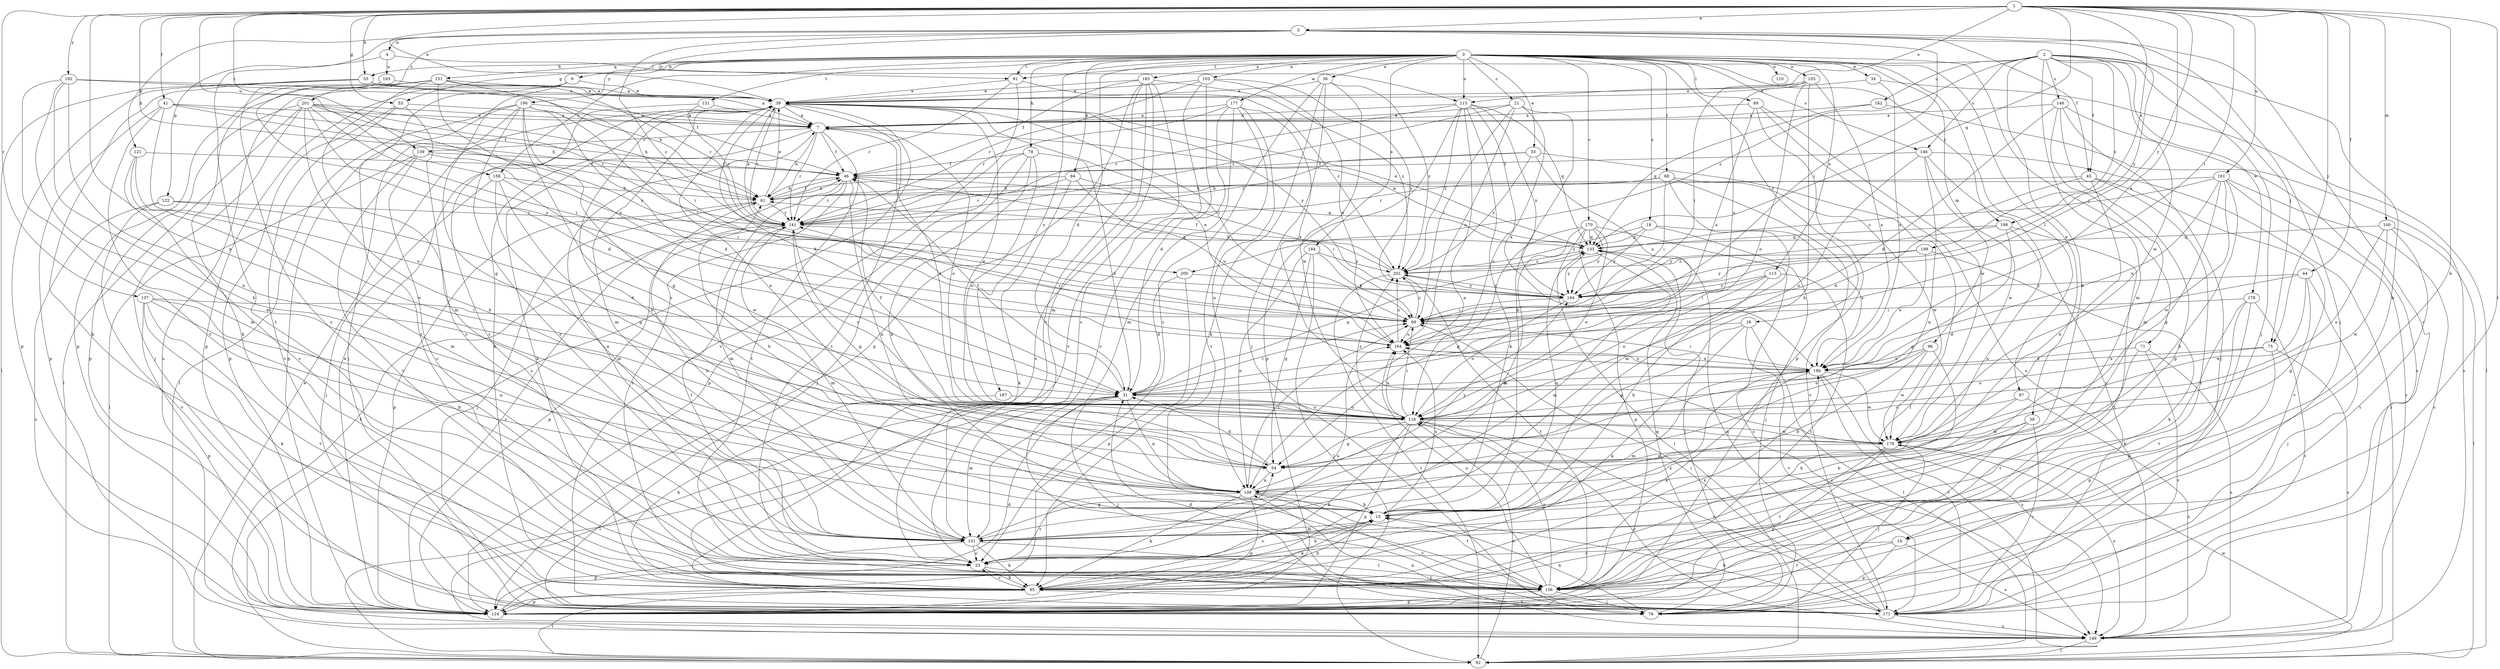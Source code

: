 strict digraph  {
0;
1;
2;
3;
4;
7;
9;
14;
15;
16;
18;
21;
23;
31;
33;
34;
36;
38;
39;
41;
44;
45;
46;
53;
54;
55;
61;
68;
69;
71;
75;
76;
78;
84;
85;
87;
89;
91;
92;
96;
100;
101;
103;
105;
108;
110;
113;
115;
116;
121;
122;
124;
131;
133;
137;
139;
141;
146;
148;
149;
151;
156;
158;
161;
162;
163;
164;
170;
171;
177;
178;
179;
183;
184;
186;
187;
190;
192;
194;
198;
199;
200;
201;
202;
0 -> 9  [label=b];
0 -> 16  [label=c];
0 -> 18  [label=c];
0 -> 21  [label=c];
0 -> 31  [label=d];
0 -> 33  [label=e];
0 -> 34  [label=e];
0 -> 36  [label=e];
0 -> 38  [label=e];
0 -> 53  [label=g];
0 -> 55  [label=h];
0 -> 68  [label=i];
0 -> 71  [label=j];
0 -> 78  [label=k];
0 -> 84  [label=k];
0 -> 87  [label=l];
0 -> 89  [label=l];
0 -> 91  [label=l];
0 -> 96  [label=m];
0 -> 103  [label=n];
0 -> 105  [label=n];
0 -> 110  [label=o];
0 -> 113  [label=o];
0 -> 115  [label=o];
0 -> 131  [label=q];
0 -> 146  [label=s];
0 -> 151  [label=t];
0 -> 158  [label=u];
0 -> 170  [label=v];
0 -> 177  [label=w];
0 -> 183  [label=x];
0 -> 184  [label=x];
0 -> 187  [label=y];
0 -> 190  [label=y];
0 -> 198  [label=z];
1 -> 3  [label=a];
1 -> 14  [label=b];
1 -> 39  [label=e];
1 -> 41  [label=f];
1 -> 44  [label=f];
1 -> 53  [label=g];
1 -> 55  [label=h];
1 -> 61  [label=h];
1 -> 69  [label=i];
1 -> 75  [label=j];
1 -> 100  [label=m];
1 -> 108  [label=n];
1 -> 115  [label=o];
1 -> 133  [label=q];
1 -> 137  [label=r];
1 -> 139  [label=r];
1 -> 156  [label=t];
1 -> 158  [label=u];
1 -> 161  [label=u];
1 -> 186  [label=x];
1 -> 192  [label=y];
1 -> 194  [label=y];
1 -> 198  [label=z];
2 -> 14  [label=b];
2 -> 15  [label=b];
2 -> 45  [label=f];
2 -> 75  [label=j];
2 -> 76  [label=j];
2 -> 91  [label=l];
2 -> 101  [label=m];
2 -> 146  [label=s];
2 -> 148  [label=s];
2 -> 162  [label=u];
2 -> 178  [label=w];
2 -> 179  [label=w];
2 -> 199  [label=z];
2 -> 200  [label=z];
3 -> 4  [label=a];
3 -> 45  [label=f];
3 -> 69  [label=i];
3 -> 76  [label=j];
3 -> 115  [label=o];
3 -> 121  [label=p];
3 -> 122  [label=p];
3 -> 171  [label=v];
3 -> 194  [label=y];
3 -> 200  [label=z];
3 -> 201  [label=z];
4 -> 91  [label=l];
4 -> 156  [label=t];
4 -> 163  [label=u];
7 -> 46  [label=f];
7 -> 61  [label=h];
7 -> 85  [label=k];
7 -> 116  [label=o];
7 -> 139  [label=r];
7 -> 141  [label=r];
7 -> 156  [label=t];
9 -> 39  [label=e];
9 -> 54  [label=g];
9 -> 124  [label=p];
9 -> 156  [label=t];
14 -> 23  [label=c];
14 -> 124  [label=p];
14 -> 149  [label=s];
14 -> 156  [label=t];
15 -> 23  [label=c];
15 -> 85  [label=k];
15 -> 101  [label=m];
15 -> 133  [label=q];
15 -> 164  [label=u];
16 -> 54  [label=g];
16 -> 85  [label=k];
16 -> 92  [label=l];
16 -> 164  [label=u];
16 -> 171  [label=v];
18 -> 76  [label=j];
18 -> 133  [label=q];
18 -> 186  [label=x];
18 -> 194  [label=y];
18 -> 202  [label=z];
21 -> 7  [label=a];
21 -> 15  [label=b];
21 -> 69  [label=i];
21 -> 116  [label=o];
21 -> 141  [label=r];
21 -> 164  [label=u];
23 -> 7  [label=a];
23 -> 15  [label=b];
23 -> 85  [label=k];
23 -> 141  [label=r];
23 -> 156  [label=t];
23 -> 164  [label=u];
23 -> 186  [label=x];
31 -> 46  [label=f];
31 -> 69  [label=i];
31 -> 76  [label=j];
31 -> 92  [label=l];
31 -> 101  [label=m];
31 -> 108  [label=n];
31 -> 116  [label=o];
31 -> 133  [label=q];
33 -> 46  [label=f];
33 -> 92  [label=l];
33 -> 141  [label=r];
33 -> 164  [label=u];
33 -> 202  [label=z];
34 -> 39  [label=e];
34 -> 92  [label=l];
34 -> 186  [label=x];
36 -> 23  [label=c];
36 -> 39  [label=e];
36 -> 76  [label=j];
36 -> 85  [label=k];
36 -> 179  [label=w];
36 -> 202  [label=z];
38 -> 15  [label=b];
38 -> 156  [label=t];
38 -> 171  [label=v];
38 -> 179  [label=w];
39 -> 7  [label=a];
39 -> 15  [label=b];
39 -> 31  [label=d];
39 -> 69  [label=i];
39 -> 85  [label=k];
39 -> 101  [label=m];
39 -> 141  [label=r];
39 -> 149  [label=s];
39 -> 156  [label=t];
39 -> 194  [label=y];
41 -> 7  [label=a];
41 -> 46  [label=f];
41 -> 61  [label=h];
41 -> 101  [label=m];
41 -> 116  [label=o];
41 -> 124  [label=p];
44 -> 31  [label=d];
44 -> 54  [label=g];
44 -> 76  [label=j];
44 -> 179  [label=w];
44 -> 194  [label=y];
45 -> 31  [label=d];
45 -> 61  [label=h];
45 -> 108  [label=n];
45 -> 156  [label=t];
45 -> 171  [label=v];
46 -> 61  [label=h];
46 -> 101  [label=m];
46 -> 108  [label=n];
46 -> 133  [label=q];
46 -> 141  [label=r];
46 -> 156  [label=t];
53 -> 7  [label=a];
53 -> 23  [label=c];
53 -> 124  [label=p];
53 -> 171  [label=v];
54 -> 31  [label=d];
54 -> 39  [label=e];
54 -> 108  [label=n];
55 -> 39  [label=e];
55 -> 46  [label=f];
55 -> 61  [label=h];
55 -> 85  [label=k];
55 -> 92  [label=l];
55 -> 124  [label=p];
61 -> 39  [label=e];
61 -> 46  [label=f];
61 -> 76  [label=j];
61 -> 124  [label=p];
61 -> 141  [label=r];
68 -> 61  [label=h];
68 -> 69  [label=i];
68 -> 101  [label=m];
68 -> 141  [label=r];
68 -> 171  [label=v];
68 -> 179  [label=w];
69 -> 164  [label=u];
69 -> 202  [label=z];
71 -> 149  [label=s];
71 -> 156  [label=t];
71 -> 171  [label=v];
71 -> 186  [label=x];
75 -> 116  [label=o];
75 -> 124  [label=p];
75 -> 149  [label=s];
75 -> 186  [label=x];
76 -> 15  [label=b];
76 -> 133  [label=q];
78 -> 15  [label=b];
78 -> 31  [label=d];
78 -> 46  [label=f];
78 -> 76  [label=j];
78 -> 116  [label=o];
78 -> 124  [label=p];
84 -> 61  [label=h];
84 -> 69  [label=i];
84 -> 85  [label=k];
84 -> 141  [label=r];
84 -> 164  [label=u];
85 -> 15  [label=b];
85 -> 23  [label=c];
85 -> 92  [label=l];
85 -> 124  [label=p];
85 -> 171  [label=v];
87 -> 23  [label=c];
87 -> 116  [label=o];
87 -> 149  [label=s];
89 -> 7  [label=a];
89 -> 124  [label=p];
89 -> 149  [label=s];
89 -> 164  [label=u];
89 -> 179  [label=w];
91 -> 39  [label=e];
91 -> 141  [label=r];
91 -> 171  [label=v];
91 -> 202  [label=z];
92 -> 39  [label=e];
92 -> 46  [label=f];
92 -> 116  [label=o];
92 -> 179  [label=w];
96 -> 15  [label=b];
96 -> 85  [label=k];
96 -> 116  [label=o];
96 -> 179  [label=w];
96 -> 186  [label=x];
100 -> 92  [label=l];
100 -> 116  [label=o];
100 -> 133  [label=q];
100 -> 156  [label=t];
100 -> 179  [label=w];
101 -> 23  [label=c];
101 -> 54  [label=g];
101 -> 61  [label=h];
101 -> 85  [label=k];
101 -> 124  [label=p];
101 -> 156  [label=t];
103 -> 23  [label=c];
103 -> 39  [label=e];
103 -> 141  [label=r];
103 -> 164  [label=u];
103 -> 171  [label=v];
103 -> 194  [label=y];
105 -> 15  [label=b];
105 -> 39  [label=e];
105 -> 69  [label=i];
105 -> 116  [label=o];
105 -> 164  [label=u];
105 -> 186  [label=x];
108 -> 15  [label=b];
108 -> 23  [label=c];
108 -> 61  [label=h];
108 -> 69  [label=i];
108 -> 85  [label=k];
108 -> 124  [label=p];
108 -> 156  [label=t];
108 -> 171  [label=v];
108 -> 194  [label=y];
113 -> 15  [label=b];
113 -> 69  [label=i];
113 -> 116  [label=o];
113 -> 156  [label=t];
113 -> 194  [label=y];
115 -> 7  [label=a];
115 -> 85  [label=k];
115 -> 108  [label=n];
115 -> 124  [label=p];
115 -> 133  [label=q];
115 -> 141  [label=r];
115 -> 186  [label=x];
115 -> 194  [label=y];
115 -> 202  [label=z];
116 -> 7  [label=a];
116 -> 39  [label=e];
116 -> 46  [label=f];
116 -> 54  [label=g];
116 -> 69  [label=i];
116 -> 85  [label=k];
116 -> 124  [label=p];
116 -> 141  [label=r];
116 -> 149  [label=s];
116 -> 164  [label=u];
116 -> 171  [label=v];
116 -> 179  [label=w];
116 -> 202  [label=z];
121 -> 23  [label=c];
121 -> 46  [label=f];
121 -> 101  [label=m];
121 -> 179  [label=w];
122 -> 31  [label=d];
122 -> 141  [label=r];
122 -> 149  [label=s];
122 -> 171  [label=v];
124 -> 31  [label=d];
124 -> 39  [label=e];
124 -> 141  [label=r];
131 -> 23  [label=c];
131 -> 39  [label=e];
131 -> 69  [label=i];
131 -> 85  [label=k];
131 -> 101  [label=m];
131 -> 141  [label=r];
131 -> 149  [label=s];
131 -> 164  [label=u];
133 -> 7  [label=a];
133 -> 39  [label=e];
133 -> 76  [label=j];
133 -> 101  [label=m];
133 -> 194  [label=y];
133 -> 202  [label=z];
137 -> 15  [label=b];
137 -> 69  [label=i];
137 -> 85  [label=k];
137 -> 108  [label=n];
137 -> 124  [label=p];
137 -> 156  [label=t];
139 -> 23  [label=c];
139 -> 46  [label=f];
139 -> 69  [label=i];
139 -> 92  [label=l];
139 -> 156  [label=t];
141 -> 39  [label=e];
141 -> 54  [label=g];
141 -> 101  [label=m];
141 -> 124  [label=p];
141 -> 133  [label=q];
146 -> 46  [label=f];
146 -> 92  [label=l];
146 -> 108  [label=n];
146 -> 116  [label=o];
146 -> 171  [label=v];
146 -> 179  [label=w];
148 -> 7  [label=a];
148 -> 31  [label=d];
148 -> 76  [label=j];
148 -> 101  [label=m];
148 -> 124  [label=p];
148 -> 149  [label=s];
149 -> 92  [label=l];
149 -> 108  [label=n];
151 -> 7  [label=a];
151 -> 23  [label=c];
151 -> 141  [label=r];
156 -> 76  [label=j];
156 -> 116  [label=o];
156 -> 124  [label=p];
156 -> 164  [label=u];
156 -> 186  [label=x];
158 -> 54  [label=g];
158 -> 61  [label=h];
158 -> 76  [label=j];
158 -> 101  [label=m];
158 -> 179  [label=w];
161 -> 15  [label=b];
161 -> 54  [label=g];
161 -> 61  [label=h];
161 -> 149  [label=s];
161 -> 171  [label=v];
161 -> 179  [label=w];
161 -> 186  [label=x];
161 -> 202  [label=z];
162 -> 7  [label=a];
162 -> 133  [label=q];
162 -> 149  [label=s];
163 -> 39  [label=e];
163 -> 124  [label=p];
163 -> 164  [label=u];
164 -> 39  [label=e];
164 -> 141  [label=r];
164 -> 186  [label=x];
164 -> 202  [label=z];
170 -> 54  [label=g];
170 -> 92  [label=l];
170 -> 101  [label=m];
170 -> 116  [label=o];
170 -> 124  [label=p];
170 -> 133  [label=q];
170 -> 149  [label=s];
170 -> 194  [label=y];
171 -> 15  [label=b];
171 -> 31  [label=d];
171 -> 69  [label=i];
171 -> 133  [label=q];
171 -> 149  [label=s];
177 -> 7  [label=a];
177 -> 31  [label=d];
177 -> 101  [label=m];
177 -> 108  [label=n];
177 -> 141  [label=r];
177 -> 156  [label=t];
177 -> 186  [label=x];
178 -> 69  [label=i];
178 -> 85  [label=k];
178 -> 124  [label=p];
178 -> 156  [label=t];
178 -> 171  [label=v];
179 -> 54  [label=g];
179 -> 76  [label=j];
179 -> 124  [label=p];
179 -> 149  [label=s];
179 -> 156  [label=t];
183 -> 23  [label=c];
183 -> 39  [label=e];
183 -> 46  [label=f];
183 -> 101  [label=m];
183 -> 124  [label=p];
183 -> 149  [label=s];
183 -> 171  [label=v];
183 -> 202  [label=z];
184 -> 54  [label=g];
184 -> 69  [label=i];
184 -> 92  [label=l];
184 -> 108  [label=n];
184 -> 202  [label=z];
186 -> 31  [label=d];
186 -> 69  [label=i];
186 -> 85  [label=k];
186 -> 101  [label=m];
186 -> 149  [label=s];
186 -> 164  [label=u];
186 -> 171  [label=v];
186 -> 179  [label=w];
187 -> 85  [label=k];
187 -> 116  [label=o];
190 -> 7  [label=a];
190 -> 23  [label=c];
190 -> 31  [label=d];
190 -> 54  [label=g];
190 -> 69  [label=i];
190 -> 76  [label=j];
190 -> 92  [label=l];
190 -> 108  [label=n];
190 -> 124  [label=p];
192 -> 7  [label=a];
192 -> 15  [label=b];
192 -> 39  [label=e];
192 -> 101  [label=m];
192 -> 108  [label=n];
192 -> 156  [label=t];
194 -> 69  [label=i];
194 -> 116  [label=o];
194 -> 202  [label=z];
198 -> 54  [label=g];
198 -> 108  [label=n];
198 -> 133  [label=q];
198 -> 156  [label=t];
198 -> 194  [label=y];
199 -> 85  [label=k];
199 -> 186  [label=x];
199 -> 194  [label=y];
199 -> 202  [label=z];
200 -> 31  [label=d];
200 -> 124  [label=p];
200 -> 194  [label=y];
201 -> 7  [label=a];
201 -> 15  [label=b];
201 -> 31  [label=d];
201 -> 61  [label=h];
201 -> 69  [label=i];
201 -> 76  [label=j];
201 -> 92  [label=l];
201 -> 124  [label=p];
201 -> 141  [label=r];
201 -> 194  [label=y];
202 -> 46  [label=f];
202 -> 61  [label=h];
202 -> 92  [label=l];
202 -> 156  [label=t];
202 -> 194  [label=y];
}
